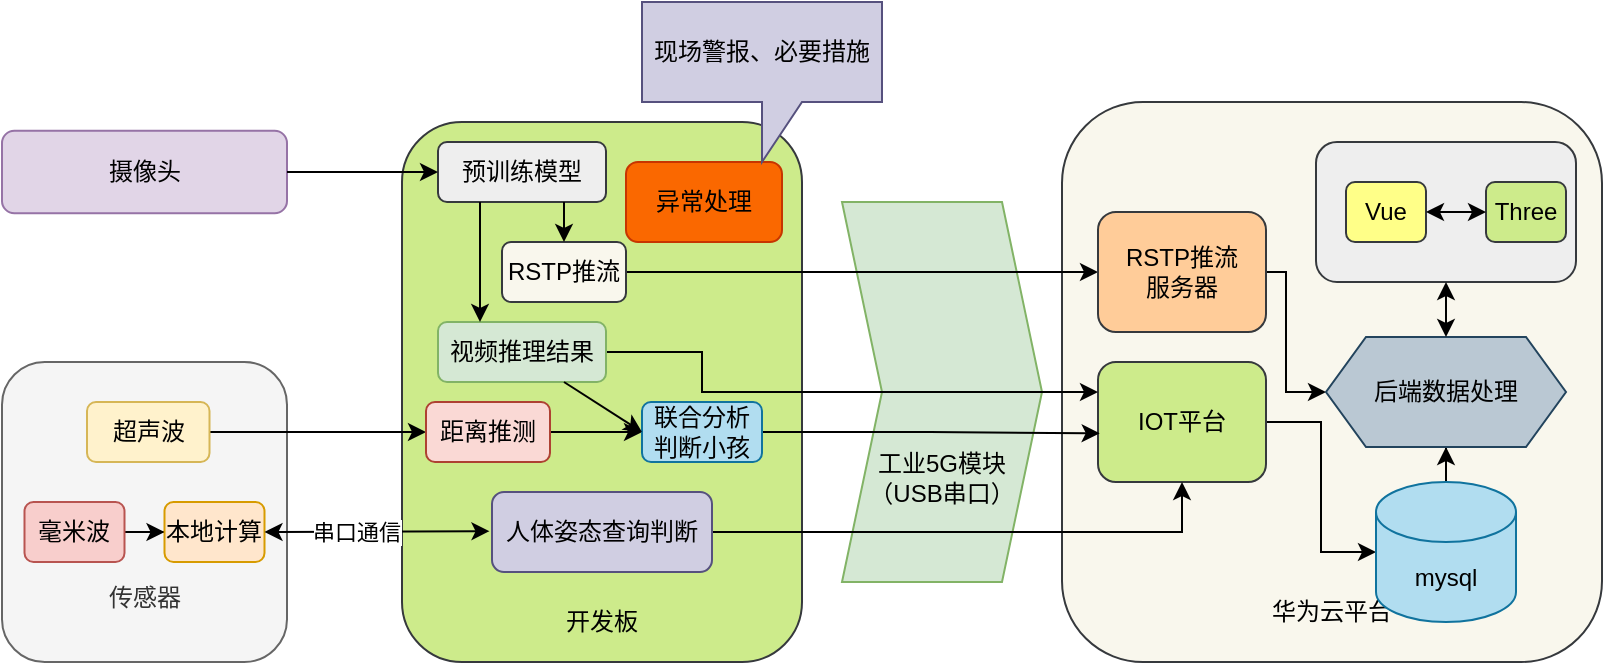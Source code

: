 <mxfile version="21.7.1" type="github">
  <diagram id="C5RBs43oDa-KdzZeNtuy" name="Page-1">
    <mxGraphModel dx="812" dy="463" grid="1" gridSize="10" guides="1" tooltips="1" connect="1" arrows="1" fold="1" page="1" pageScale="1" pageWidth="827" pageHeight="1169" math="0" shadow="0">
      <root>
        <mxCell id="WIyWlLk6GJQsqaUBKTNV-0" />
        <mxCell id="WIyWlLk6GJQsqaUBKTNV-1" parent="WIyWlLk6GJQsqaUBKTNV-0" />
        <mxCell id="5fcDJ9BJbWyk9KCKupC0-43" value="&lt;br&gt;&lt;br&gt;&lt;br&gt;&lt;br&gt;&lt;br&gt;&lt;br&gt;工业5G模块&lt;br&gt;（USB串口）" style="shape=step;perimeter=stepPerimeter;whiteSpace=wrap;html=1;fixedSize=1;fillColor=#d5e8d4;strokeColor=#82b366;" vertex="1" parent="WIyWlLk6GJQsqaUBKTNV-1">
          <mxGeometry x="560" y="240.01" width="100" height="189.99" as="geometry" />
        </mxCell>
        <mxCell id="5fcDJ9BJbWyk9KCKupC0-1" value="摄像头" style="rounded=1;whiteSpace=wrap;html=1;fillColor=#e1d5e7;strokeColor=#9673a6;" vertex="1" parent="WIyWlLk6GJQsqaUBKTNV-1">
          <mxGeometry x="140" y="204.38" width="142.5" height="41.25" as="geometry" />
        </mxCell>
        <mxCell id="5fcDJ9BJbWyk9KCKupC0-12" value="&lt;br&gt;&lt;br&gt;&lt;br&gt;&lt;br&gt;&lt;br&gt;&lt;br&gt;传感器" style="rounded=1;whiteSpace=wrap;html=1;fillColor=#f5f5f5;fontColor=#333333;strokeColor=#666666;" vertex="1" parent="WIyWlLk6GJQsqaUBKTNV-1">
          <mxGeometry x="140" y="320" width="142.5" height="150" as="geometry" />
        </mxCell>
        <mxCell id="5fcDJ9BJbWyk9KCKupC0-38" style="edgeStyle=orthogonalEdgeStyle;rounded=0;orthogonalLoop=1;jettySize=auto;html=1;entryX=0;entryY=0.5;entryDx=0;entryDy=0;" edge="1" parent="WIyWlLk6GJQsqaUBKTNV-1" source="5fcDJ9BJbWyk9KCKupC0-2" target="5fcDJ9BJbWyk9KCKupC0-37">
          <mxGeometry relative="1" as="geometry" />
        </mxCell>
        <mxCell id="5fcDJ9BJbWyk9KCKupC0-2" value="毫米波" style="rounded=1;whiteSpace=wrap;html=1;fillColor=#f8cecc;strokeColor=#b85450;" vertex="1" parent="WIyWlLk6GJQsqaUBKTNV-1">
          <mxGeometry x="151.25" y="390" width="50" height="30" as="geometry" />
        </mxCell>
        <mxCell id="5fcDJ9BJbWyk9KCKupC0-3" value="&lt;br&gt;&lt;br&gt;&lt;br&gt;&lt;br&gt;&lt;br&gt;&lt;br&gt;&lt;br&gt;&lt;br&gt;&lt;br&gt;&lt;br&gt;&lt;br&gt;&lt;br&gt;&lt;br&gt;&lt;br&gt;&lt;br&gt;&lt;br&gt;开发板" style="rounded=1;whiteSpace=wrap;html=1;fillColor=#cdeb8b;strokeColor=#36393d;" vertex="1" parent="WIyWlLk6GJQsqaUBKTNV-1">
          <mxGeometry x="340" y="200" width="200" height="270" as="geometry" />
        </mxCell>
        <mxCell id="5fcDJ9BJbWyk9KCKupC0-6" value="&lt;br&gt;&lt;br&gt;&lt;br&gt;&lt;br&gt;&lt;br&gt;&lt;br&gt;&lt;br&gt;&lt;br&gt;&lt;br&gt;&lt;br&gt;&lt;br&gt;&lt;br&gt;&lt;br&gt;&lt;br&gt;&lt;br&gt;&lt;br&gt;华为云平台" style="rounded=1;whiteSpace=wrap;html=1;fillColor=#f9f7ed;strokeColor=#36393d;" vertex="1" parent="WIyWlLk6GJQsqaUBKTNV-1">
          <mxGeometry x="670" y="190" width="270" height="280" as="geometry" />
        </mxCell>
        <mxCell id="5fcDJ9BJbWyk9KCKupC0-13" value="预训练模型" style="rounded=1;whiteSpace=wrap;html=1;fillColor=#eeeeee;strokeColor=#36393d;" vertex="1" parent="WIyWlLk6GJQsqaUBKTNV-1">
          <mxGeometry x="358" y="210.01" width="84" height="30" as="geometry" />
        </mxCell>
        <mxCell id="5fcDJ9BJbWyk9KCKupC0-19" style="edgeStyle=orthogonalEdgeStyle;rounded=0;orthogonalLoop=1;jettySize=auto;html=1;" edge="1" parent="WIyWlLk6GJQsqaUBKTNV-1" source="5fcDJ9BJbWyk9KCKupC0-15" target="5fcDJ9BJbWyk9KCKupC0-17">
          <mxGeometry relative="1" as="geometry" />
        </mxCell>
        <mxCell id="5fcDJ9BJbWyk9KCKupC0-15" value="RSTP推流" style="rounded=1;whiteSpace=wrap;html=1;fillColor=#f9f7ed;strokeColor=#36393d;" vertex="1" parent="WIyWlLk6GJQsqaUBKTNV-1">
          <mxGeometry x="390" y="260" width="62" height="30" as="geometry" />
        </mxCell>
        <mxCell id="5fcDJ9BJbWyk9KCKupC0-60" style="edgeStyle=orthogonalEdgeStyle;rounded=0;orthogonalLoop=1;jettySize=auto;html=1;entryX=0;entryY=0.5;entryDx=0;entryDy=0;" edge="1" parent="WIyWlLk6GJQsqaUBKTNV-1" source="5fcDJ9BJbWyk9KCKupC0-17" target="5fcDJ9BJbWyk9KCKupC0-58">
          <mxGeometry relative="1" as="geometry">
            <Array as="points">
              <mxPoint x="782" y="275" />
              <mxPoint x="782" y="335" />
            </Array>
          </mxGeometry>
        </mxCell>
        <mxCell id="5fcDJ9BJbWyk9KCKupC0-17" value="RSTP推流&lt;br&gt;服务器" style="rounded=1;whiteSpace=wrap;html=1;fillColor=#ffcc99;strokeColor=#36393d;" vertex="1" parent="WIyWlLk6GJQsqaUBKTNV-1">
          <mxGeometry x="688" y="245" width="84" height="60" as="geometry" />
        </mxCell>
        <mxCell id="5fcDJ9BJbWyk9KCKupC0-57" style="edgeStyle=orthogonalEdgeStyle;rounded=0;orthogonalLoop=1;jettySize=auto;html=1;entryX=0;entryY=0.5;entryDx=0;entryDy=0;entryPerimeter=0;" edge="1" parent="WIyWlLk6GJQsqaUBKTNV-1" source="5fcDJ9BJbWyk9KCKupC0-18" target="5fcDJ9BJbWyk9KCKupC0-56">
          <mxGeometry relative="1" as="geometry">
            <Array as="points" />
          </mxGeometry>
        </mxCell>
        <mxCell id="5fcDJ9BJbWyk9KCKupC0-18" value="IOT平台" style="rounded=1;whiteSpace=wrap;html=1;fillColor=#cdeb8b;strokeColor=#36393d;" vertex="1" parent="WIyWlLk6GJQsqaUBKTNV-1">
          <mxGeometry x="688" y="320" width="84" height="60" as="geometry" />
        </mxCell>
        <mxCell id="5fcDJ9BJbWyk9KCKupC0-25" style="edgeStyle=orthogonalEdgeStyle;rounded=0;orthogonalLoop=1;jettySize=auto;html=1;entryX=0;entryY=0.25;entryDx=0;entryDy=0;" edge="1" parent="WIyWlLk6GJQsqaUBKTNV-1" source="5fcDJ9BJbWyk9KCKupC0-20" target="5fcDJ9BJbWyk9KCKupC0-18">
          <mxGeometry relative="1" as="geometry">
            <Array as="points">
              <mxPoint x="490" y="315" />
              <mxPoint x="490" y="335" />
            </Array>
          </mxGeometry>
        </mxCell>
        <mxCell id="5fcDJ9BJbWyk9KCKupC0-20" value="视频推理结果" style="rounded=1;whiteSpace=wrap;html=1;fillColor=#d5e8d4;strokeColor=#82b366;" vertex="1" parent="WIyWlLk6GJQsqaUBKTNV-1">
          <mxGeometry x="358" y="300" width="84" height="30" as="geometry" />
        </mxCell>
        <mxCell id="5fcDJ9BJbWyk9KCKupC0-23" value="" style="endArrow=classic;html=1;rounded=0;entryX=0.25;entryY=0;entryDx=0;entryDy=0;exitX=0.25;exitY=1;exitDx=0;exitDy=0;" edge="1" parent="WIyWlLk6GJQsqaUBKTNV-1" source="5fcDJ9BJbWyk9KCKupC0-13" target="5fcDJ9BJbWyk9KCKupC0-20">
          <mxGeometry width="50" height="50" relative="1" as="geometry">
            <mxPoint x="370" y="240" as="sourcePoint" />
            <mxPoint x="420" y="190" as="targetPoint" />
          </mxGeometry>
        </mxCell>
        <mxCell id="5fcDJ9BJbWyk9KCKupC0-24" value="" style="endArrow=classic;html=1;rounded=0;exitX=0.75;exitY=1;exitDx=0;exitDy=0;entryX=0.5;entryY=0;entryDx=0;entryDy=0;" edge="1" parent="WIyWlLk6GJQsqaUBKTNV-1" source="5fcDJ9BJbWyk9KCKupC0-13" target="5fcDJ9BJbWyk9KCKupC0-15">
          <mxGeometry width="50" height="50" relative="1" as="geometry">
            <mxPoint x="340" y="330" as="sourcePoint" />
            <mxPoint x="390" y="280" as="targetPoint" />
          </mxGeometry>
        </mxCell>
        <mxCell id="5fcDJ9BJbWyk9KCKupC0-30" style="edgeStyle=orthogonalEdgeStyle;rounded=0;orthogonalLoop=1;jettySize=auto;html=1;entryX=0;entryY=0.5;entryDx=0;entryDy=0;" edge="1" parent="WIyWlLk6GJQsqaUBKTNV-1" source="5fcDJ9BJbWyk9KCKupC0-26" target="5fcDJ9BJbWyk9KCKupC0-28">
          <mxGeometry relative="1" as="geometry" />
        </mxCell>
        <mxCell id="5fcDJ9BJbWyk9KCKupC0-26" value="超声波" style="rounded=1;whiteSpace=wrap;html=1;fillColor=#fff2cc;strokeColor=#d6b656;" vertex="1" parent="WIyWlLk6GJQsqaUBKTNV-1">
          <mxGeometry x="182.5" y="340" width="61.25" height="30" as="geometry" />
        </mxCell>
        <mxCell id="5fcDJ9BJbWyk9KCKupC0-33" style="edgeStyle=orthogonalEdgeStyle;rounded=0;orthogonalLoop=1;jettySize=auto;html=1;entryX=0;entryY=0.5;entryDx=0;entryDy=0;" edge="1" parent="WIyWlLk6GJQsqaUBKTNV-1" source="5fcDJ9BJbWyk9KCKupC0-28" target="5fcDJ9BJbWyk9KCKupC0-31">
          <mxGeometry relative="1" as="geometry" />
        </mxCell>
        <mxCell id="5fcDJ9BJbWyk9KCKupC0-28" value="距离推测" style="rounded=1;whiteSpace=wrap;html=1;fillColor=#fad9d5;strokeColor=#ae4132;" vertex="1" parent="WIyWlLk6GJQsqaUBKTNV-1">
          <mxGeometry x="352" y="340" width="62" height="30" as="geometry" />
        </mxCell>
        <mxCell id="5fcDJ9BJbWyk9KCKupC0-35" style="edgeStyle=orthogonalEdgeStyle;rounded=0;orthogonalLoop=1;jettySize=auto;html=1;entryX=0.01;entryY=0.594;entryDx=0;entryDy=0;entryPerimeter=0;" edge="1" parent="WIyWlLk6GJQsqaUBKTNV-1" source="5fcDJ9BJbWyk9KCKupC0-31" target="5fcDJ9BJbWyk9KCKupC0-18">
          <mxGeometry relative="1" as="geometry" />
        </mxCell>
        <mxCell id="5fcDJ9BJbWyk9KCKupC0-31" value="联合分析判断小孩" style="rounded=1;whiteSpace=wrap;html=1;fillColor=#b1ddf0;strokeColor=#10739e;" vertex="1" parent="WIyWlLk6GJQsqaUBKTNV-1">
          <mxGeometry x="460" y="340" width="60" height="30" as="geometry" />
        </mxCell>
        <mxCell id="5fcDJ9BJbWyk9KCKupC0-34" value="" style="endArrow=classic;html=1;rounded=0;exitX=0.75;exitY=1;exitDx=0;exitDy=0;entryX=0;entryY=0.5;entryDx=0;entryDy=0;" edge="1" parent="WIyWlLk6GJQsqaUBKTNV-1" source="5fcDJ9BJbWyk9KCKupC0-20" target="5fcDJ9BJbWyk9KCKupC0-31">
          <mxGeometry width="50" height="50" relative="1" as="geometry">
            <mxPoint x="350" y="390" as="sourcePoint" />
            <mxPoint x="421" y="350" as="targetPoint" />
          </mxGeometry>
        </mxCell>
        <mxCell id="5fcDJ9BJbWyk9KCKupC0-37" value="本地计算" style="rounded=1;whiteSpace=wrap;html=1;fillColor=#ffe6cc;strokeColor=#d79b00;" vertex="1" parent="WIyWlLk6GJQsqaUBKTNV-1">
          <mxGeometry x="221.25" y="390" width="50" height="30" as="geometry" />
        </mxCell>
        <mxCell id="5fcDJ9BJbWyk9KCKupC0-46" style="edgeStyle=orthogonalEdgeStyle;rounded=0;orthogonalLoop=1;jettySize=auto;html=1;entryX=0.5;entryY=1;entryDx=0;entryDy=0;" edge="1" parent="WIyWlLk6GJQsqaUBKTNV-1" source="5fcDJ9BJbWyk9KCKupC0-39" target="5fcDJ9BJbWyk9KCKupC0-18">
          <mxGeometry relative="1" as="geometry" />
        </mxCell>
        <mxCell id="5fcDJ9BJbWyk9KCKupC0-39" value="人体姿态查询判断" style="rounded=1;whiteSpace=wrap;html=1;fillColor=#d0cee2;strokeColor=#56517e;" vertex="1" parent="WIyWlLk6GJQsqaUBKTNV-1">
          <mxGeometry x="385" y="385" width="110" height="40" as="geometry" />
        </mxCell>
        <mxCell id="5fcDJ9BJbWyk9KCKupC0-40" style="edgeStyle=orthogonalEdgeStyle;rounded=0;orthogonalLoop=1;jettySize=auto;html=1;" edge="1" parent="WIyWlLk6GJQsqaUBKTNV-1" source="5fcDJ9BJbWyk9KCKupC0-1" target="5fcDJ9BJbWyk9KCKupC0-13">
          <mxGeometry relative="1" as="geometry" />
        </mxCell>
        <mxCell id="5fcDJ9BJbWyk9KCKupC0-41" value="" style="endArrow=classic;startArrow=classic;html=1;rounded=0;entryX=0;entryY=0.5;entryDx=0;entryDy=0;exitX=1;exitY=0.5;exitDx=0;exitDy=0;" edge="1" parent="WIyWlLk6GJQsqaUBKTNV-1" source="5fcDJ9BJbWyk9KCKupC0-37">
          <mxGeometry width="50" height="50" relative="1" as="geometry">
            <mxPoint x="280" y="405" as="sourcePoint" />
            <mxPoint x="383.75" y="404.58" as="targetPoint" />
          </mxGeometry>
        </mxCell>
        <mxCell id="5fcDJ9BJbWyk9KCKupC0-42" value="串口通信" style="edgeLabel;html=1;align=center;verticalAlign=middle;resizable=0;points=[];" vertex="1" connectable="0" parent="5fcDJ9BJbWyk9KCKupC0-41">
          <mxGeometry x="0.155" y="-2" relative="1" as="geometry">
            <mxPoint x="-20" y="-2" as="offset" />
          </mxGeometry>
        </mxCell>
        <mxCell id="5fcDJ9BJbWyk9KCKupC0-53" value="异常处理" style="rounded=1;whiteSpace=wrap;html=1;fillColor=#fa6800;strokeColor=#C73500;fontColor=#000000;" vertex="1" parent="WIyWlLk6GJQsqaUBKTNV-1">
          <mxGeometry x="452" y="220" width="78" height="40" as="geometry" />
        </mxCell>
        <mxCell id="5fcDJ9BJbWyk9KCKupC0-54" value="现场警报、必要措施" style="shape=callout;whiteSpace=wrap;html=1;perimeter=calloutPerimeter;fillColor=#d0cee2;strokeColor=#56517e;" vertex="1" parent="WIyWlLk6GJQsqaUBKTNV-1">
          <mxGeometry x="460" y="140" width="120" height="80" as="geometry" />
        </mxCell>
        <mxCell id="5fcDJ9BJbWyk9KCKupC0-59" style="edgeStyle=orthogonalEdgeStyle;rounded=0;orthogonalLoop=1;jettySize=auto;html=1;entryX=0.5;entryY=1;entryDx=0;entryDy=0;" edge="1" parent="WIyWlLk6GJQsqaUBKTNV-1" source="5fcDJ9BJbWyk9KCKupC0-56" target="5fcDJ9BJbWyk9KCKupC0-58">
          <mxGeometry relative="1" as="geometry" />
        </mxCell>
        <mxCell id="5fcDJ9BJbWyk9KCKupC0-56" value="mysql" style="shape=cylinder3;whiteSpace=wrap;html=1;boundedLbl=1;backgroundOutline=1;size=15;fillColor=#b1ddf0;strokeColor=#10739e;" vertex="1" parent="WIyWlLk6GJQsqaUBKTNV-1">
          <mxGeometry x="827" y="380" width="70" height="70" as="geometry" />
        </mxCell>
        <mxCell id="5fcDJ9BJbWyk9KCKupC0-58" value="后端数据处理" style="shape=hexagon;perimeter=hexagonPerimeter2;whiteSpace=wrap;html=1;fixedSize=1;fillColor=#bac8d3;strokeColor=#23445d;" vertex="1" parent="WIyWlLk6GJQsqaUBKTNV-1">
          <mxGeometry x="802" y="307.5" width="120" height="55" as="geometry" />
        </mxCell>
        <mxCell id="5fcDJ9BJbWyk9KCKupC0-67" value="" style="rounded=1;whiteSpace=wrap;html=1;fillColor=#eeeeee;strokeColor=#36393d;" vertex="1" parent="WIyWlLk6GJQsqaUBKTNV-1">
          <mxGeometry x="797" y="210.01" width="130" height="70" as="geometry" />
        </mxCell>
        <mxCell id="5fcDJ9BJbWyk9KCKupC0-63" value="Vue" style="rounded=1;whiteSpace=wrap;html=1;fillColor=#ffff88;strokeColor=#36393d;" vertex="1" parent="WIyWlLk6GJQsqaUBKTNV-1">
          <mxGeometry x="812" y="230" width="40" height="30" as="geometry" />
        </mxCell>
        <mxCell id="5fcDJ9BJbWyk9KCKupC0-64" value="Three" style="rounded=1;whiteSpace=wrap;html=1;fillColor=#cdeb8b;strokeColor=#36393d;" vertex="1" parent="WIyWlLk6GJQsqaUBKTNV-1">
          <mxGeometry x="882" y="230" width="40" height="30" as="geometry" />
        </mxCell>
        <mxCell id="5fcDJ9BJbWyk9KCKupC0-68" value="" style="endArrow=classic;startArrow=classic;html=1;rounded=0;entryX=0;entryY=0.5;entryDx=0;entryDy=0;exitX=1;exitY=0.5;exitDx=0;exitDy=0;" edge="1" parent="WIyWlLk6GJQsqaUBKTNV-1" source="5fcDJ9BJbWyk9KCKupC0-63" target="5fcDJ9BJbWyk9KCKupC0-64">
          <mxGeometry width="50" height="50" relative="1" as="geometry">
            <mxPoint x="560" y="390" as="sourcePoint" />
            <mxPoint x="610" y="340" as="targetPoint" />
          </mxGeometry>
        </mxCell>
        <mxCell id="5fcDJ9BJbWyk9KCKupC0-69" value="" style="endArrow=classic;startArrow=classic;html=1;rounded=0;entryX=0.5;entryY=1;entryDx=0;entryDy=0;exitX=0.5;exitY=0;exitDx=0;exitDy=0;" edge="1" parent="WIyWlLk6GJQsqaUBKTNV-1" source="5fcDJ9BJbWyk9KCKupC0-58" target="5fcDJ9BJbWyk9KCKupC0-67">
          <mxGeometry width="50" height="50" relative="1" as="geometry">
            <mxPoint x="560" y="390" as="sourcePoint" />
            <mxPoint x="610" y="340" as="targetPoint" />
          </mxGeometry>
        </mxCell>
      </root>
    </mxGraphModel>
  </diagram>
</mxfile>

